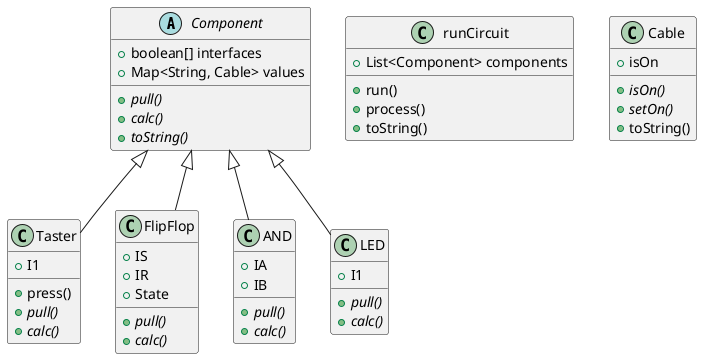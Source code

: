 @startuml

abstract class Component {
+boolean[] interfaces
+Map<String, Cable> values

+{abstract} pull()
+{abstract} calc()
+{abstract} toString()

}
class runCircuit {
+List<Component> components

+ run()
+ process()
+ toString()
}

class Taster {
+ I1

+ press()
+{abstract} pull()
+{abstract} calc()
}


class FlipFlop {
+ IS
+ IR
+ State

+{abstract} pull()
+{abstract} calc()
}

class Cable {
+ isOn

+{abstract} isOn()
+{abstract} setOn()
+ toString()
}

class AND {
+ IA
+ IB

+{abstract} pull()
+{abstract} calc()
}

class LED {
+ I1

+{abstract} pull()
+{abstract} calc()
}

Component <|-- LED
Component <|-- Taster
Component <|-- FlipFlop
Component <|-- AND
@enduml


